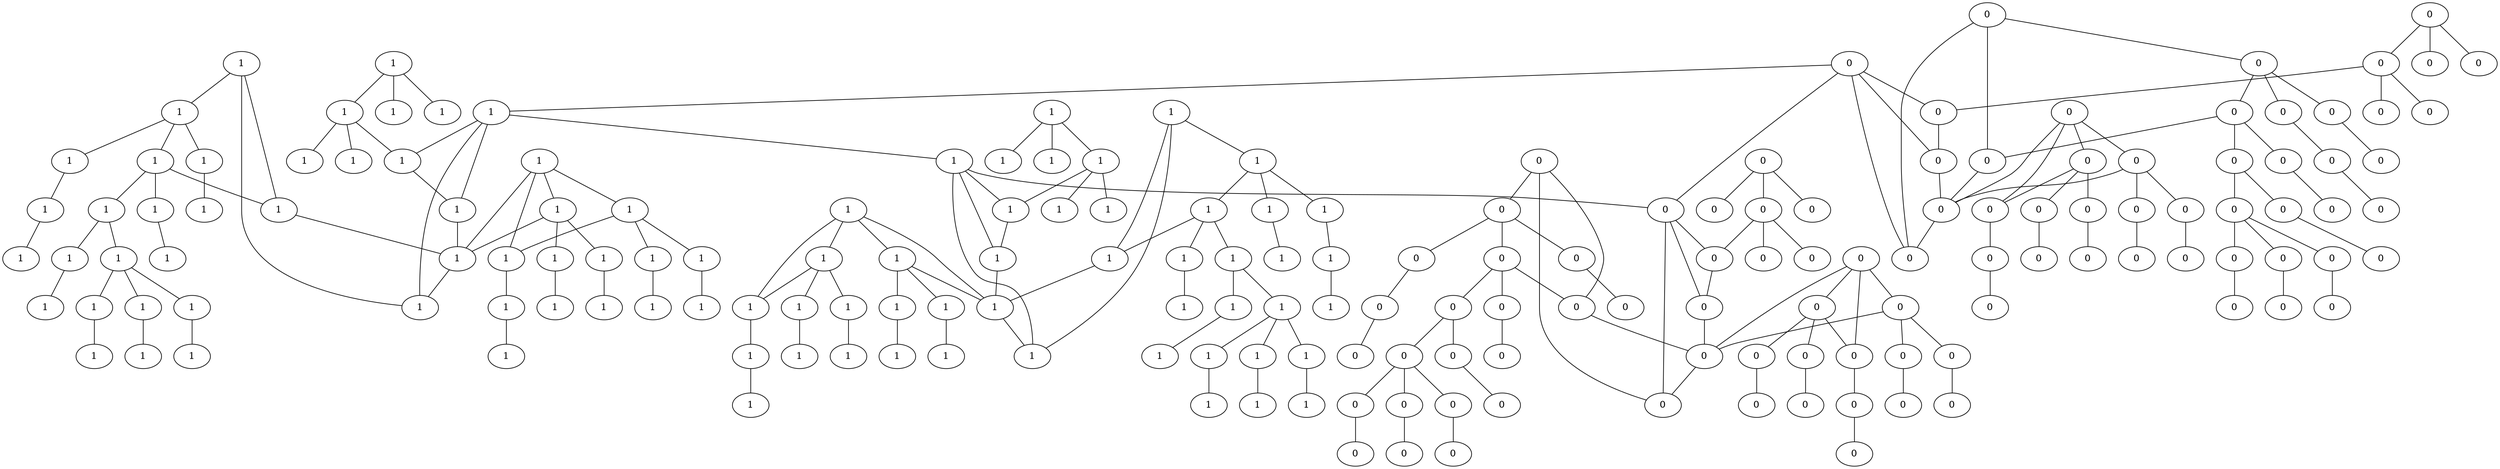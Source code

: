graph G {
0 [label=0];
1 [label=0];
2 [label=0];
3 [label=1];
4 [label=1];
5 [label=1];
6 [label=1];
7 [label=1];
8 [label=1];
9 [label=1];
10 [label=1];
11 [label=1];
12 [label=1];
13 [label=0];
14 [label=1];
15 [label=1];
16 [label=1];
17 [label=1];
18 [label=1];
19 [label=1];
20 [label=1];
21 [label=1];
22 [label=1];
23 [label=1];
24 [label=0];
25 [label=1];
26 [label=1];
27 [label=1];
28 [label=1];
29 [label=1];
30 [label=1];
31 [label=1];
32 [label=1];
33 [label=1];
34 [label=1];
35 [label=0];
36 [label=1];
37 [label=1];
38 [label=1];
39 [label=1];
40 [label=1];
41 [label=1];
42 [label=1];
43 [label=1];
44 [label=1];
45 [label=1];
46 [label=0];
47 [label=1];
48 [label=1];
49 [label=1];
50 [label=1];
51 [label=1];
52 [label=1];
53 [label=1];
54 [label=1];
55 [label=1];
56 [label=1];
57 [label=0];
58 [label=1];
59 [label=1];
60 [label=1];
61 [label=1];
62 [label=1];
63 [label=1];
64 [label=1];
65 [label=1];
66 [label=1];
67 [label=1];
68 [label=0];
69 [label=1];
70 [label=1];
71 [label=1];
72 [label=1];
73 [label=1];
74 [label=1];
75 [label=1];
76 [label=1];
77 [label=1];
78 [label=1];
79 [label=0];
80 [label=1];
81 [label=1];
82 [label=1];
83 [label=1];
84 [label=1];
85 [label=1];
86 [label=1];
87 [label=1];
88 [label=1];
89 [label=1];
90 [label=0];
91 [label=1];
92 [label=1];
93 [label=1];
94 [label=1];
95 [label=0];
96 [label=0];
97 [label=0];
98 [label=0];
99 [label=0];
100 [label=0];
101 [label=0];
102 [label=0];
103 [label=0];
104 [label=0];
105 [label=0];
106 [label=0];
107 [label=0];
108 [label=0];
109 [label=0];
110 [label=0];
111 [label=0];
112 [label=0];
113 [label=0];
114 [label=0];
115 [label=0];
116 [label=0];
117 [label=0];
118 [label=0];
119 [label=0];
120 [label=0];
121 [label=0];
122 [label=0];
123 [label=0];
124 [label=0];
125 [label=0];
126 [label=0];
127 [label=0];
128 [label=0];
129 [label=0];
130 [label=0];
131 [label=0];
132 [label=0];
133 [label=0];
134 [label=0];
135 [label=0];
136 [label=0];
137 [label=0];
138 [label=0];
139 [label=0];
140 [label=0];
141 [label=0];
142 [label=0];
143 [label=0];
144 [label=0];
145 [label=0];
146 [label=0];
147 [label=0];
148 [label=0];
149 [label=0];
150 [label=0];
151 [label=0];
152 [label=0];
153 [label=0];
154 [label=0];
155 [label=0];
156 [label=0];
157 [label=0];
158 [label=0];
159 [label=0];
160 [label=0];
161 [label=0];
162 [label=0];
163 [label=0];
164 [label=0];
165 [label=0];
166 [label=0];
167 [label=0];
168 [label=0];
169 [label=0];
170 [label=0];
171 [label=0];
172 [label=0];
173 [label=0];
174 [label=0];
175 [label=0];
176 [label=1];
177 [label=1];
178 [label=1];
179 [label=1];
180 [label=1];
181 [label=1];
182 [label=1];
183 [label=1];
0--96 ;
0--123 ;
0--44 ;
1--0 ;
1--124 ;
96--1 ;
107--129 ;
107--140 ;
107--96 ;
118--107 ;
118--151 ;
118--162 ;
173--13 ;
173--123 ;
2--173 ;
2--124 ;
13--24 ;
13--35 ;
13--68 ;
24--2 ;
24--46 ;
24--79 ;
35--90 ;
46--57 ;
46--95 ;
57--97 ;
57--98 ;
57--99 ;
68--100 ;
79--101 ;
90--102 ;
95--103 ;
97--104 ;
98--105 ;
99--106 ;
108--112 ;
108--113 ;
108--124 ;
109--108 ;
109--111 ;
109--124 ;
110--109 ;
110--114 ;
111--110 ;
111--115 ;
111--116 ;
112--117 ;
113--119 ;
114--120 ;
115--121 ;
116--122 ;
124--123 ;
125--127 ;
125--174 ;
125--0 ;
126--125 ;
126--175 ;
127--126 ;
128--131 ;
128--132 ;
128--127 ;
130--128 ;
130--133 ;
130--134 ;
135--137 ;
135--174 ;
136--135 ;
136--175 ;
137--138 ;
137--139 ;
137--143 ;
138--136 ;
138--141 ;
138--144 ;
139--145 ;
141--142 ;
141--146 ;
142--147 ;
142--148 ;
142--149 ;
143--150 ;
144--152 ;
145--153 ;
146--154 ;
147--155 ;
148--156 ;
149--157 ;
158--163 ;
158--164 ;
158--175 ;
159--158 ;
159--161 ;
159--175 ;
160--159 ;
160--165 ;
161--160 ;
161--166 ;
161--167 ;
163--168 ;
164--169 ;
165--170 ;
166--171 ;
167--172 ;
175--174 ;
176--178 ;
176--42 ;
176--125 ;
177--176 ;
177--43 ;
178--177 ;
179--181 ;
179--182 ;
179--178 ;
180--179 ;
180--183 ;
180--3 ;
4--6 ;
4--42 ;
5--4 ;
5--43 ;
6--7 ;
6--8 ;
6--11 ;
7--5 ;
7--9 ;
7--12 ;
8--14 ;
9--10 ;
9--15 ;
10--16 ;
10--17 ;
10--18 ;
11--19 ;
12--20 ;
14--21 ;
15--22 ;
16--23 ;
17--25 ;
18--26 ;
27--31 ;
27--32 ;
27--43 ;
28--27 ;
28--30 ;
28--43 ;
29--28 ;
29--33 ;
30--29 ;
30--34 ;
30--36 ;
31--37 ;
32--38 ;
33--39 ;
34--40 ;
36--41 ;
43--42 ;
44--47 ;
44--93 ;
44--176 ;
45--44 ;
45--94 ;
47--45 ;
48--50 ;
48--51 ;
48--47 ;
49--48 ;
49--52 ;
49--53 ;
54--56 ;
54--93 ;
55--54 ;
55--94 ;
56--58 ;
56--59 ;
56--62 ;
58--55 ;
58--60 ;
58--63 ;
59--64 ;
60--61 ;
60--65 ;
61--66 ;
61--67 ;
61--69 ;
62--70 ;
63--71 ;
64--72 ;
65--73 ;
66--74 ;
67--75 ;
69--76 ;
77--82 ;
77--83 ;
77--94 ;
78--77 ;
78--81 ;
78--94 ;
80--78 ;
80--84 ;
81--80 ;
81--85 ;
81--86 ;
82--87 ;
83--88 ;
84--89 ;
85--91 ;
86--92 ;
94--93 ;
}
